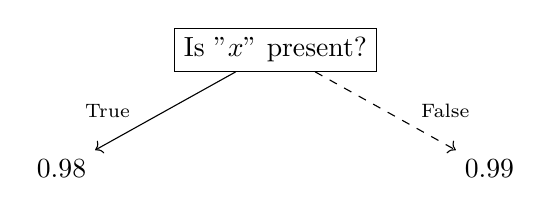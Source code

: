 \begin{tikzpicture}[node distance=20pt and 20pt,
	align=center,
	text centered]%, on grid]
	\normalsize
	
	\node [draw=none] (exprTrue) {$0.98$};
	\node [draw, rectangle, above right= 40pt of exprTrue] (pc) {Is "$x$" present?};
	\node [draw=none, below right= 40pt of pc] (exprFalse) {$0.99$};

    \scriptsize
	\draw[->] (pc) to node [midway, left= 10pt] {True} (exprTrue);
	\draw[->, dashed] (pc) to node [midway, right= 10pt] {False} (exprFalse);
	
	\end{tikzpicture}